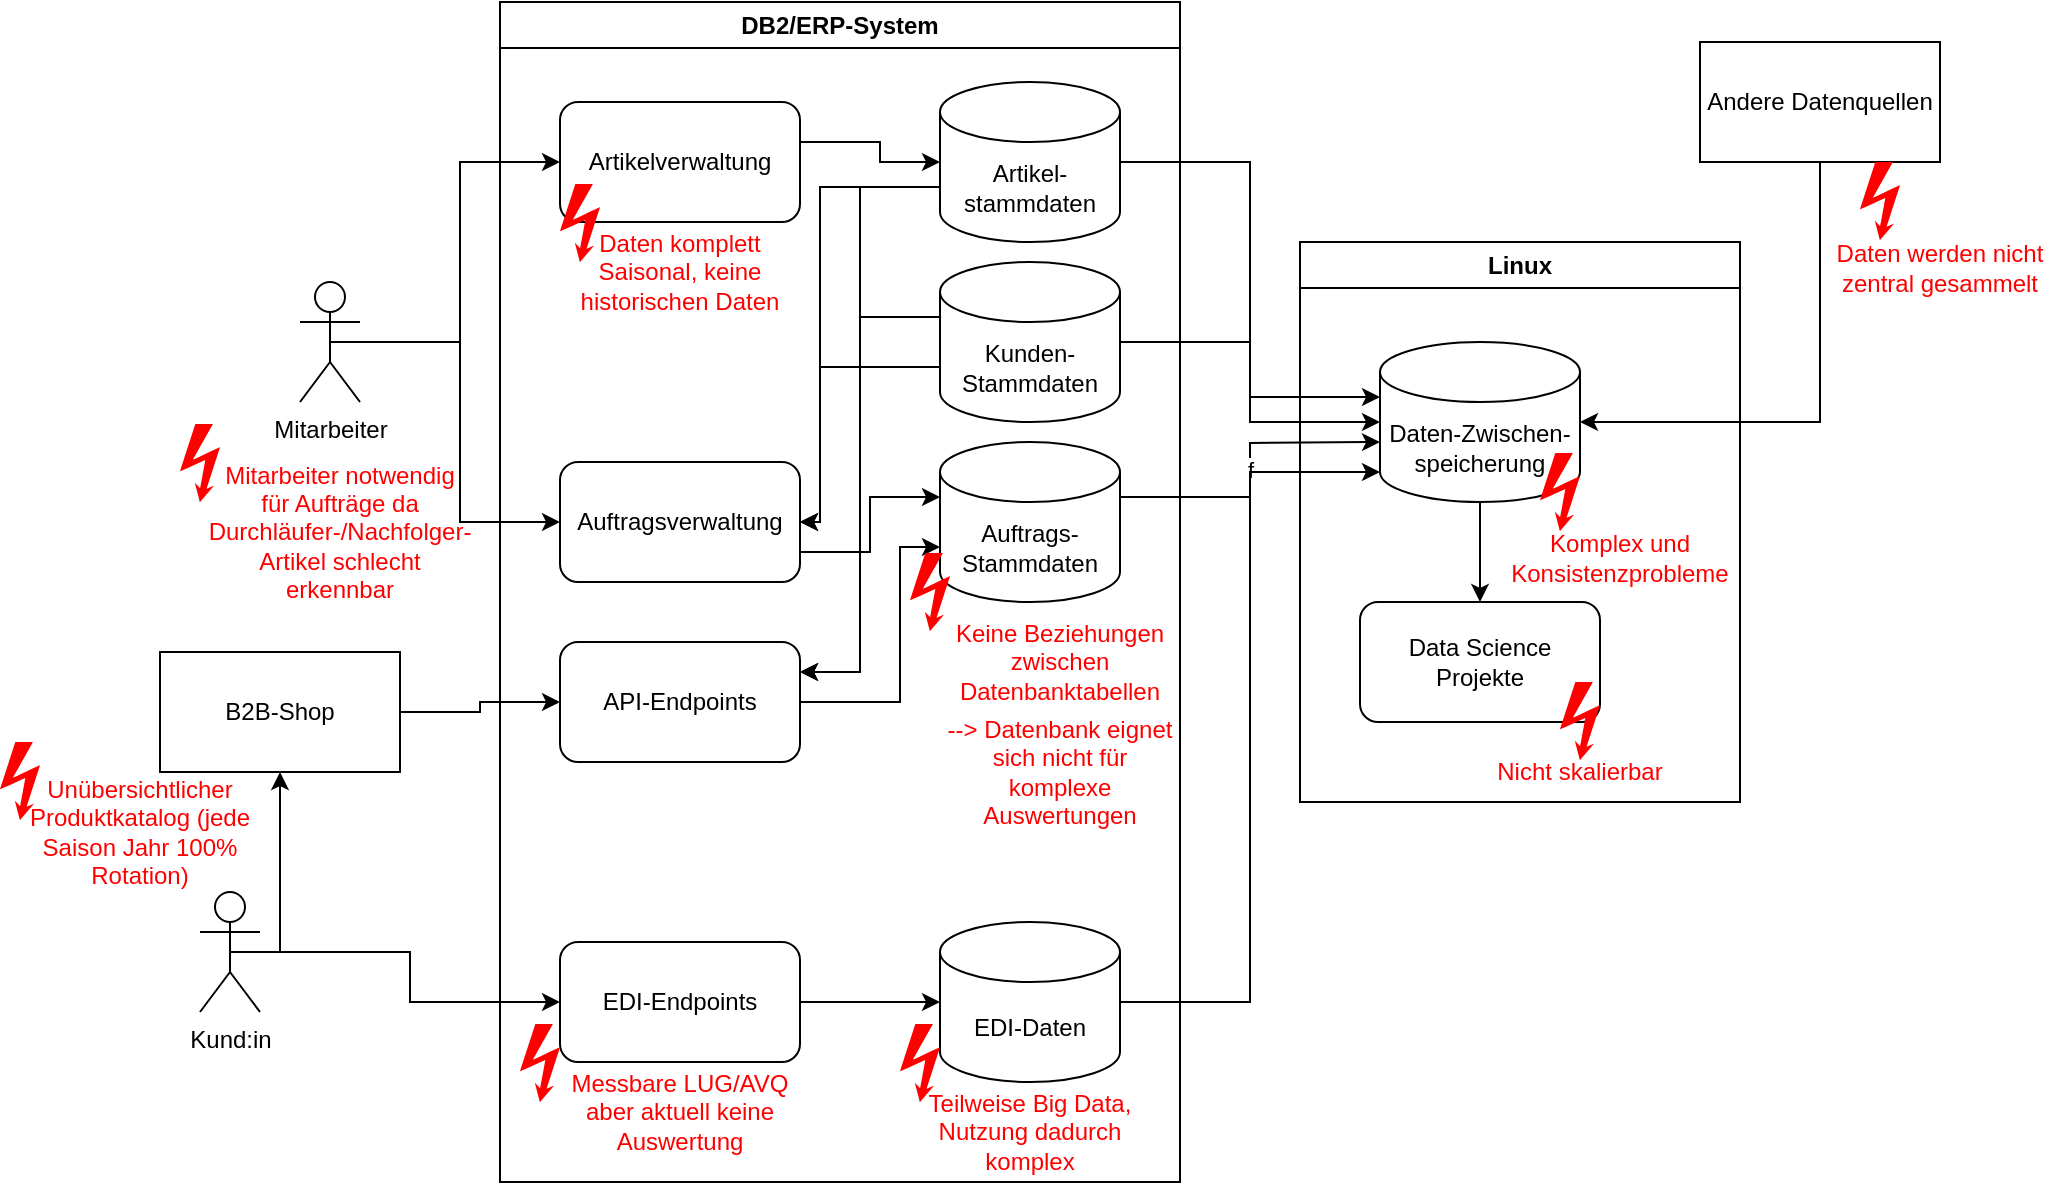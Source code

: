 <mxfile version="28.2.8">
  <diagram name="Seite-1" id="3nDPAGsEfANpgGxs2zuc">
    <mxGraphModel dx="1750" dy="575" grid="1" gridSize="10" guides="1" tooltips="1" connect="1" arrows="1" fold="1" page="1" pageScale="1" pageWidth="827" pageHeight="1169" math="0" shadow="0">
      <root>
        <mxCell id="0" />
        <mxCell id="1" parent="0" />
        <mxCell id="k6odBhkB7ekg_1NBam7G-6" value="DB2/ERP-System" style="swimlane;whiteSpace=wrap;html=1;" vertex="1" parent="1">
          <mxGeometry x="-50" y="80" width="340" height="590" as="geometry" />
        </mxCell>
        <mxCell id="k6odBhkB7ekg_1NBam7G-13" style="edgeStyle=orthogonalEdgeStyle;rounded=0;orthogonalLoop=1;jettySize=auto;html=1;exitX=0;exitY=0;exitDx=0;exitDy=52.5;exitPerimeter=0;entryX=1;entryY=0.5;entryDx=0;entryDy=0;" edge="1" parent="k6odBhkB7ekg_1NBam7G-6" source="k6odBhkB7ekg_1NBam7G-2" target="k6odBhkB7ekg_1NBam7G-8">
          <mxGeometry relative="1" as="geometry">
            <Array as="points">
              <mxPoint x="160" y="93" />
              <mxPoint x="160" y="260" />
            </Array>
          </mxGeometry>
        </mxCell>
        <mxCell id="k6odBhkB7ekg_1NBam7G-25" style="edgeStyle=orthogonalEdgeStyle;rounded=0;orthogonalLoop=1;jettySize=auto;html=1;exitX=0;exitY=0;exitDx=0;exitDy=52.5;exitPerimeter=0;entryX=1;entryY=0.25;entryDx=0;entryDy=0;" edge="1" parent="k6odBhkB7ekg_1NBam7G-6" source="k6odBhkB7ekg_1NBam7G-2" target="k6odBhkB7ekg_1NBam7G-24">
          <mxGeometry relative="1" as="geometry">
            <Array as="points">
              <mxPoint x="180" y="93" />
              <mxPoint x="180" y="335" />
            </Array>
          </mxGeometry>
        </mxCell>
        <mxCell id="k6odBhkB7ekg_1NBam7G-2" value="Artikel-&lt;div&gt;stammdaten&lt;/div&gt;" style="shape=cylinder3;whiteSpace=wrap;html=1;boundedLbl=1;backgroundOutline=1;size=15;" vertex="1" parent="k6odBhkB7ekg_1NBam7G-6">
          <mxGeometry x="220" y="40" width="90" height="80" as="geometry" />
        </mxCell>
        <mxCell id="k6odBhkB7ekg_1NBam7G-12" style="edgeStyle=orthogonalEdgeStyle;rounded=0;orthogonalLoop=1;jettySize=auto;html=1;exitX=0;exitY=0;exitDx=0;exitDy=52.5;exitPerimeter=0;entryX=1;entryY=0.5;entryDx=0;entryDy=0;" edge="1" parent="k6odBhkB7ekg_1NBam7G-6" source="k6odBhkB7ekg_1NBam7G-3" target="k6odBhkB7ekg_1NBam7G-8">
          <mxGeometry relative="1" as="geometry">
            <Array as="points">
              <mxPoint x="160" y="183" />
              <mxPoint x="160" y="260" />
            </Array>
          </mxGeometry>
        </mxCell>
        <mxCell id="k6odBhkB7ekg_1NBam7G-26" style="edgeStyle=orthogonalEdgeStyle;rounded=0;orthogonalLoop=1;jettySize=auto;html=1;exitX=0;exitY=0;exitDx=0;exitDy=27.5;exitPerimeter=0;entryX=1;entryY=0.25;entryDx=0;entryDy=0;" edge="1" parent="k6odBhkB7ekg_1NBam7G-6" source="k6odBhkB7ekg_1NBam7G-3" target="k6odBhkB7ekg_1NBam7G-24">
          <mxGeometry relative="1" as="geometry">
            <Array as="points">
              <mxPoint x="180" y="157" />
              <mxPoint x="180" y="335" />
            </Array>
          </mxGeometry>
        </mxCell>
        <mxCell id="k6odBhkB7ekg_1NBam7G-3" value="Kunden- Stammdaten" style="shape=cylinder3;whiteSpace=wrap;html=1;boundedLbl=1;backgroundOutline=1;size=15;" vertex="1" parent="k6odBhkB7ekg_1NBam7G-6">
          <mxGeometry x="220" y="130" width="90" height="80" as="geometry" />
        </mxCell>
        <mxCell id="k6odBhkB7ekg_1NBam7G-52" value="f" style="edgeStyle=orthogonalEdgeStyle;rounded=0;orthogonalLoop=1;jettySize=auto;html=1;exitX=1;exitY=0;exitDx=0;exitDy=27.5;exitPerimeter=0;" edge="1" parent="k6odBhkB7ekg_1NBam7G-6" source="k6odBhkB7ekg_1NBam7G-7">
          <mxGeometry relative="1" as="geometry">
            <mxPoint x="440" y="220" as="targetPoint" />
          </mxGeometry>
        </mxCell>
        <mxCell id="k6odBhkB7ekg_1NBam7G-7" value="Auftrags-Stammdaten" style="shape=cylinder3;whiteSpace=wrap;html=1;boundedLbl=1;backgroundOutline=1;size=15;" vertex="1" parent="k6odBhkB7ekg_1NBam7G-6">
          <mxGeometry x="220" y="220" width="90" height="80" as="geometry" />
        </mxCell>
        <mxCell id="k6odBhkB7ekg_1NBam7G-8" value="Auftragsverwaltung" style="rounded=1;whiteSpace=wrap;html=1;" vertex="1" parent="k6odBhkB7ekg_1NBam7G-6">
          <mxGeometry x="30" y="230" width="120" height="60" as="geometry" />
        </mxCell>
        <mxCell id="k6odBhkB7ekg_1NBam7G-11" style="edgeStyle=orthogonalEdgeStyle;rounded=0;orthogonalLoop=1;jettySize=auto;html=1;exitX=1;exitY=0.75;exitDx=0;exitDy=0;entryX=0;entryY=0;entryDx=0;entryDy=27.5;entryPerimeter=0;" edge="1" parent="k6odBhkB7ekg_1NBam7G-6" source="k6odBhkB7ekg_1NBam7G-8" target="k6odBhkB7ekg_1NBam7G-7">
          <mxGeometry relative="1" as="geometry">
            <Array as="points">
              <mxPoint x="185" y="275" />
              <mxPoint x="185" y="248" />
            </Array>
          </mxGeometry>
        </mxCell>
        <mxCell id="k6odBhkB7ekg_1NBam7G-14" value="Artikelverwaltung" style="rounded=1;whiteSpace=wrap;html=1;" vertex="1" parent="k6odBhkB7ekg_1NBam7G-6">
          <mxGeometry x="30" y="50" width="120" height="60" as="geometry" />
        </mxCell>
        <mxCell id="k6odBhkB7ekg_1NBam7G-15" style="edgeStyle=orthogonalEdgeStyle;rounded=0;orthogonalLoop=1;jettySize=auto;html=1;exitX=1;exitY=0.5;exitDx=0;exitDy=0;entryX=0;entryY=0.5;entryDx=0;entryDy=0;entryPerimeter=0;" edge="1" parent="k6odBhkB7ekg_1NBam7G-6" source="k6odBhkB7ekg_1NBam7G-14" target="k6odBhkB7ekg_1NBam7G-2">
          <mxGeometry relative="1" as="geometry">
            <Array as="points">
              <mxPoint x="150" y="70" />
              <mxPoint x="190" y="70" />
            </Array>
          </mxGeometry>
        </mxCell>
        <mxCell id="k6odBhkB7ekg_1NBam7G-4" value="EDI-Daten" style="shape=cylinder3;whiteSpace=wrap;html=1;boundedLbl=1;backgroundOutline=1;size=15;" vertex="1" parent="k6odBhkB7ekg_1NBam7G-6">
          <mxGeometry x="220" y="460" width="90" height="80" as="geometry" />
        </mxCell>
        <mxCell id="k6odBhkB7ekg_1NBam7G-9" value="EDI-Endpoints" style="rounded=1;whiteSpace=wrap;html=1;" vertex="1" parent="k6odBhkB7ekg_1NBam7G-6">
          <mxGeometry x="30" y="470" width="120" height="60" as="geometry" />
        </mxCell>
        <mxCell id="k6odBhkB7ekg_1NBam7G-10" style="edgeStyle=orthogonalEdgeStyle;rounded=0;orthogonalLoop=1;jettySize=auto;html=1;exitX=1;exitY=0.5;exitDx=0;exitDy=0;entryX=0;entryY=0.5;entryDx=0;entryDy=0;entryPerimeter=0;" edge="1" parent="k6odBhkB7ekg_1NBam7G-6" source="k6odBhkB7ekg_1NBam7G-9" target="k6odBhkB7ekg_1NBam7G-4">
          <mxGeometry relative="1" as="geometry" />
        </mxCell>
        <mxCell id="k6odBhkB7ekg_1NBam7G-24" value="API-Endpoints" style="rounded=1;whiteSpace=wrap;html=1;" vertex="1" parent="k6odBhkB7ekg_1NBam7G-6">
          <mxGeometry x="30" y="320" width="120" height="60" as="geometry" />
        </mxCell>
        <mxCell id="k6odBhkB7ekg_1NBam7G-27" style="edgeStyle=orthogonalEdgeStyle;rounded=0;orthogonalLoop=1;jettySize=auto;html=1;exitX=1;exitY=0.5;exitDx=0;exitDy=0;entryX=0;entryY=0;entryDx=0;entryDy=52.5;entryPerimeter=0;" edge="1" parent="k6odBhkB7ekg_1NBam7G-6" source="k6odBhkB7ekg_1NBam7G-24" target="k6odBhkB7ekg_1NBam7G-7">
          <mxGeometry relative="1" as="geometry">
            <Array as="points">
              <mxPoint x="200" y="350" />
              <mxPoint x="200" y="273" />
            </Array>
          </mxGeometry>
        </mxCell>
        <mxCell id="k6odBhkB7ekg_1NBam7G-23" value="Daten komplett Saisonal, keine historischen Daten" style="text;html=1;whiteSpace=wrap;strokeColor=none;fillColor=none;align=center;verticalAlign=middle;rounded=0;fontColor=#FF0000;" vertex="1" parent="k6odBhkB7ekg_1NBam7G-6">
          <mxGeometry x="30" y="120" width="120" height="30" as="geometry" />
        </mxCell>
        <mxCell id="k6odBhkB7ekg_1NBam7G-32" value="Keine Beziehungen zwischen Datenbanktabellen" style="text;html=1;whiteSpace=wrap;strokeColor=none;fillColor=none;align=center;verticalAlign=middle;rounded=0;fontColor=#FF0000;" vertex="1" parent="k6odBhkB7ekg_1NBam7G-6">
          <mxGeometry x="220" y="314.5" width="120" height="30" as="geometry" />
        </mxCell>
        <mxCell id="k6odBhkB7ekg_1NBam7G-33" value="Teilweise Big Data, Nutzung dadurch komplex" style="text;html=1;whiteSpace=wrap;strokeColor=none;fillColor=none;align=center;verticalAlign=middle;rounded=0;fontColor=#FF0000;" vertex="1" parent="k6odBhkB7ekg_1NBam7G-6">
          <mxGeometry x="205" y="550" width="120" height="30" as="geometry" />
        </mxCell>
        <mxCell id="k6odBhkB7ekg_1NBam7G-36" value="Messbare LUG/AVQ aber aktuell keine Auswertung" style="text;html=1;whiteSpace=wrap;strokeColor=none;fillColor=none;align=center;verticalAlign=middle;rounded=0;fontColor=#FF0000;" vertex="1" parent="k6odBhkB7ekg_1NBam7G-6">
          <mxGeometry x="30" y="540" width="120" height="30" as="geometry" />
        </mxCell>
        <mxCell id="k6odBhkB7ekg_1NBam7G-37" value="--&amp;gt; Datenbank eignet sich nicht für komplexe Auswertungen" style="text;html=1;whiteSpace=wrap;strokeColor=none;fillColor=none;align=center;verticalAlign=middle;rounded=0;fontColor=#FF0000;" vertex="1" parent="k6odBhkB7ekg_1NBam7G-6">
          <mxGeometry x="220" y="370" width="120" height="30" as="geometry" />
        </mxCell>
        <mxCell id="k6odBhkB7ekg_1NBam7G-41" value="" style="shape=mxgraph.signs.safety.high_voltage_2;html=1;pointerEvents=1;fillColor=#FF0000;strokeColor=none;verticalLabelPosition=bottom;verticalAlign=top;align=center;sketch=0;fontColor=#FF0000;" vertex="1" parent="k6odBhkB7ekg_1NBam7G-6">
          <mxGeometry x="205" y="275.5" width="20" height="39" as="geometry" />
        </mxCell>
        <mxCell id="k6odBhkB7ekg_1NBam7G-43" value="" style="shape=mxgraph.signs.safety.high_voltage_2;html=1;pointerEvents=1;fillColor=#FF0000;strokeColor=none;verticalLabelPosition=bottom;verticalAlign=top;align=center;sketch=0;fontColor=#FF0000;" vertex="1" parent="k6odBhkB7ekg_1NBam7G-6">
          <mxGeometry x="200" y="511" width="20" height="39" as="geometry" />
        </mxCell>
        <mxCell id="k6odBhkB7ekg_1NBam7G-39" value="" style="shape=mxgraph.signs.safety.high_voltage_2;html=1;pointerEvents=1;fillColor=#FF0000;strokeColor=none;verticalLabelPosition=bottom;verticalAlign=top;align=center;sketch=0;fontColor=#FF0000;" vertex="1" parent="k6odBhkB7ekg_1NBam7G-6">
          <mxGeometry x="10" y="511" width="20" height="39" as="geometry" />
        </mxCell>
        <mxCell id="k6odBhkB7ekg_1NBam7G-46" value="" style="shape=mxgraph.signs.safety.high_voltage_2;html=1;pointerEvents=1;fillColor=#FF0000;strokeColor=none;verticalLabelPosition=bottom;verticalAlign=top;align=center;sketch=0;fontColor=#FF0000;" vertex="1" parent="k6odBhkB7ekg_1NBam7G-6">
          <mxGeometry x="30" y="91" width="20" height="39" as="geometry" />
        </mxCell>
        <mxCell id="k6odBhkB7ekg_1NBam7G-19" style="edgeStyle=orthogonalEdgeStyle;rounded=0;orthogonalLoop=1;jettySize=auto;html=1;exitX=0.5;exitY=0.5;exitDx=0;exitDy=0;exitPerimeter=0;entryX=0;entryY=0.5;entryDx=0;entryDy=0;" edge="1" parent="1" source="k6odBhkB7ekg_1NBam7G-17" target="k6odBhkB7ekg_1NBam7G-14">
          <mxGeometry relative="1" as="geometry" />
        </mxCell>
        <mxCell id="k6odBhkB7ekg_1NBam7G-20" style="edgeStyle=orthogonalEdgeStyle;rounded=0;orthogonalLoop=1;jettySize=auto;html=1;exitX=0.5;exitY=0.5;exitDx=0;exitDy=0;exitPerimeter=0;entryX=0;entryY=0.5;entryDx=0;entryDy=0;" edge="1" parent="1" source="k6odBhkB7ekg_1NBam7G-17" target="k6odBhkB7ekg_1NBam7G-8">
          <mxGeometry relative="1" as="geometry" />
        </mxCell>
        <mxCell id="k6odBhkB7ekg_1NBam7G-17" value="Mitarbeiter" style="shape=umlActor;verticalLabelPosition=bottom;verticalAlign=top;html=1;outlineConnect=0;" vertex="1" parent="1">
          <mxGeometry x="-150" y="220" width="30" height="60" as="geometry" />
        </mxCell>
        <mxCell id="k6odBhkB7ekg_1NBam7G-29" style="edgeStyle=orthogonalEdgeStyle;rounded=0;orthogonalLoop=1;jettySize=auto;html=1;exitX=1;exitY=0.5;exitDx=0;exitDy=0;entryX=0;entryY=0.5;entryDx=0;entryDy=0;" edge="1" parent="1" source="k6odBhkB7ekg_1NBam7G-28" target="k6odBhkB7ekg_1NBam7G-24">
          <mxGeometry relative="1" as="geometry" />
        </mxCell>
        <mxCell id="k6odBhkB7ekg_1NBam7G-28" value="B2B-Shop" style="rounded=0;whiteSpace=wrap;html=1;" vertex="1" parent="1">
          <mxGeometry x="-220" y="405" width="120" height="60" as="geometry" />
        </mxCell>
        <mxCell id="k6odBhkB7ekg_1NBam7G-30" style="edgeStyle=orthogonalEdgeStyle;rounded=0;orthogonalLoop=1;jettySize=auto;html=1;exitX=0.5;exitY=0.5;exitDx=0;exitDy=0;exitPerimeter=0;entryX=0.5;entryY=1;entryDx=0;entryDy=0;" edge="1" parent="1" source="k6odBhkB7ekg_1NBam7G-16" target="k6odBhkB7ekg_1NBam7G-28">
          <mxGeometry relative="1" as="geometry">
            <Array as="points">
              <mxPoint x="-160" y="555" />
            </Array>
          </mxGeometry>
        </mxCell>
        <mxCell id="k6odBhkB7ekg_1NBam7G-16" value="Kund:in" style="shape=umlActor;verticalLabelPosition=bottom;verticalAlign=top;html=1;outlineConnect=0;" vertex="1" parent="1">
          <mxGeometry x="-200" y="525" width="30" height="60" as="geometry" />
        </mxCell>
        <mxCell id="k6odBhkB7ekg_1NBam7G-18" style="edgeStyle=orthogonalEdgeStyle;rounded=0;orthogonalLoop=1;jettySize=auto;html=1;exitX=0.5;exitY=0.5;exitDx=0;exitDy=0;exitPerimeter=0;entryX=0;entryY=0.5;entryDx=0;entryDy=0;" edge="1" parent="1" source="k6odBhkB7ekg_1NBam7G-16" target="k6odBhkB7ekg_1NBam7G-9">
          <mxGeometry relative="1" as="geometry" />
        </mxCell>
        <mxCell id="k6odBhkB7ekg_1NBam7G-34" value="Unübersichtlicher Produktkatalog (jede Saison Jahr 100% Rotation)" style="text;html=1;whiteSpace=wrap;strokeColor=none;fillColor=none;align=center;verticalAlign=middle;rounded=0;fontColor=#FF0000;" vertex="1" parent="1">
          <mxGeometry x="-290" y="480" width="120" height="30" as="geometry" />
        </mxCell>
        <mxCell id="k6odBhkB7ekg_1NBam7G-35" value="Mitarbeiter notwendig für Aufträge da Durchläufer-/Nachfolger-Artikel schlecht erkennbar" style="text;html=1;whiteSpace=wrap;strokeColor=none;fillColor=none;align=center;verticalAlign=middle;rounded=0;fontColor=#FF0000;" vertex="1" parent="1">
          <mxGeometry x="-190" y="330" width="120" height="30" as="geometry" />
        </mxCell>
        <mxCell id="k6odBhkB7ekg_1NBam7G-42" value="" style="shape=mxgraph.signs.safety.high_voltage_2;html=1;pointerEvents=1;fillColor=#FF0000;strokeColor=none;verticalLabelPosition=bottom;verticalAlign=top;align=center;sketch=0;fontColor=#FF0000;" vertex="1" parent="1">
          <mxGeometry x="-210" y="291" width="20" height="39" as="geometry" />
        </mxCell>
        <mxCell id="k6odBhkB7ekg_1NBam7G-45" value="" style="shape=mxgraph.signs.safety.high_voltage_2;html=1;pointerEvents=1;fillColor=#FF0000;strokeColor=none;verticalLabelPosition=bottom;verticalAlign=top;align=center;sketch=0;fontColor=#FF0000;" vertex="1" parent="1">
          <mxGeometry x="-300" y="450" width="20" height="39" as="geometry" />
        </mxCell>
        <mxCell id="k6odBhkB7ekg_1NBam7G-47" value="Linux" style="swimlane;whiteSpace=wrap;html=1;" vertex="1" parent="1">
          <mxGeometry x="350" y="200" width="220" height="280" as="geometry" />
        </mxCell>
        <mxCell id="k6odBhkB7ekg_1NBam7G-55" style="edgeStyle=orthogonalEdgeStyle;rounded=0;orthogonalLoop=1;jettySize=auto;html=1;exitX=0.5;exitY=1;exitDx=0;exitDy=0;exitPerimeter=0;" edge="1" parent="k6odBhkB7ekg_1NBam7G-47" source="k6odBhkB7ekg_1NBam7G-49" target="k6odBhkB7ekg_1NBam7G-48">
          <mxGeometry relative="1" as="geometry" />
        </mxCell>
        <mxCell id="k6odBhkB7ekg_1NBam7G-49" value="Daten-Zwischen-speicherung" style="shape=cylinder3;whiteSpace=wrap;html=1;boundedLbl=1;backgroundOutline=1;size=15;" vertex="1" parent="k6odBhkB7ekg_1NBam7G-47">
          <mxGeometry x="40" y="50" width="100" height="80" as="geometry" />
        </mxCell>
        <mxCell id="k6odBhkB7ekg_1NBam7G-48" value="Data Science Projekte" style="rounded=1;whiteSpace=wrap;html=1;" vertex="1" parent="k6odBhkB7ekg_1NBam7G-47">
          <mxGeometry x="30" y="180" width="120" height="60" as="geometry" />
        </mxCell>
        <mxCell id="k6odBhkB7ekg_1NBam7G-57" value="Nicht skalierbar" style="text;html=1;whiteSpace=wrap;strokeColor=none;fillColor=none;align=center;verticalAlign=middle;rounded=0;fontColor=#FF0000;" vertex="1" parent="k6odBhkB7ekg_1NBam7G-47">
          <mxGeometry x="80" y="250" width="120" height="30" as="geometry" />
        </mxCell>
        <mxCell id="k6odBhkB7ekg_1NBam7G-59" value="Komplex und Konsistenzprobleme" style="text;html=1;whiteSpace=wrap;strokeColor=none;fillColor=none;align=center;verticalAlign=middle;rounded=0;fontColor=#FF0000;" vertex="1" parent="k6odBhkB7ekg_1NBam7G-47">
          <mxGeometry x="100" y="143" width="120" height="30" as="geometry" />
        </mxCell>
        <mxCell id="k6odBhkB7ekg_1NBam7G-50" style="edgeStyle=orthogonalEdgeStyle;rounded=0;orthogonalLoop=1;jettySize=auto;html=1;exitX=1;exitY=0.5;exitDx=0;exitDy=0;exitPerimeter=0;entryX=0;entryY=0;entryDx=0;entryDy=27.5;entryPerimeter=0;" edge="1" parent="1" source="k6odBhkB7ekg_1NBam7G-2" target="k6odBhkB7ekg_1NBam7G-49">
          <mxGeometry relative="1" as="geometry" />
        </mxCell>
        <mxCell id="k6odBhkB7ekg_1NBam7G-51" style="edgeStyle=orthogonalEdgeStyle;rounded=0;orthogonalLoop=1;jettySize=auto;html=1;exitX=1;exitY=0.5;exitDx=0;exitDy=0;exitPerimeter=0;" edge="1" parent="1" source="k6odBhkB7ekg_1NBam7G-3" target="k6odBhkB7ekg_1NBam7G-49">
          <mxGeometry relative="1" as="geometry" />
        </mxCell>
        <mxCell id="k6odBhkB7ekg_1NBam7G-53" style="edgeStyle=orthogonalEdgeStyle;rounded=0;orthogonalLoop=1;jettySize=auto;html=1;exitX=1;exitY=0.5;exitDx=0;exitDy=0;exitPerimeter=0;entryX=0;entryY=1;entryDx=0;entryDy=-15;entryPerimeter=0;" edge="1" parent="1" source="k6odBhkB7ekg_1NBam7G-4" target="k6odBhkB7ekg_1NBam7G-49">
          <mxGeometry relative="1" as="geometry" />
        </mxCell>
        <mxCell id="k6odBhkB7ekg_1NBam7G-56" value="Andere Datenquellen" style="rounded=0;whiteSpace=wrap;html=1;" vertex="1" parent="1">
          <mxGeometry x="550" y="100" width="120" height="60" as="geometry" />
        </mxCell>
        <mxCell id="k6odBhkB7ekg_1NBam7G-58" value="" style="shape=mxgraph.signs.safety.high_voltage_2;html=1;pointerEvents=1;fillColor=#FF0000;strokeColor=none;verticalLabelPosition=bottom;verticalAlign=top;align=center;sketch=0;fontColor=#FF0000;" vertex="1" parent="1">
          <mxGeometry x="480" y="420" width="20" height="39" as="geometry" />
        </mxCell>
        <mxCell id="k6odBhkB7ekg_1NBam7G-60" value="" style="shape=mxgraph.signs.safety.high_voltage_2;html=1;pointerEvents=1;fillColor=#FF0000;strokeColor=none;verticalLabelPosition=bottom;verticalAlign=top;align=center;sketch=0;fontColor=#FF0000;" vertex="1" parent="1">
          <mxGeometry x="470" y="305.5" width="20" height="39" as="geometry" />
        </mxCell>
        <mxCell id="k6odBhkB7ekg_1NBam7G-61" style="edgeStyle=orthogonalEdgeStyle;rounded=0;orthogonalLoop=1;jettySize=auto;html=1;exitX=0.5;exitY=1;exitDx=0;exitDy=0;entryX=1;entryY=0.5;entryDx=0;entryDy=0;entryPerimeter=0;" edge="1" parent="1" source="k6odBhkB7ekg_1NBam7G-56" target="k6odBhkB7ekg_1NBam7G-49">
          <mxGeometry relative="1" as="geometry" />
        </mxCell>
        <mxCell id="k6odBhkB7ekg_1NBam7G-62" value="Daten werden nicht zentral gesammelt" style="text;html=1;whiteSpace=wrap;strokeColor=none;fillColor=none;align=center;verticalAlign=middle;rounded=0;fontColor=#FF0000;" vertex="1" parent="1">
          <mxGeometry x="610" y="197.5" width="120" height="30" as="geometry" />
        </mxCell>
        <mxCell id="k6odBhkB7ekg_1NBam7G-63" value="" style="shape=mxgraph.signs.safety.high_voltage_2;html=1;pointerEvents=1;fillColor=#FF0000;strokeColor=none;verticalLabelPosition=bottom;verticalAlign=top;align=center;sketch=0;fontColor=#FF0000;" vertex="1" parent="1">
          <mxGeometry x="630" y="160" width="20" height="39" as="geometry" />
        </mxCell>
      </root>
    </mxGraphModel>
  </diagram>
</mxfile>
